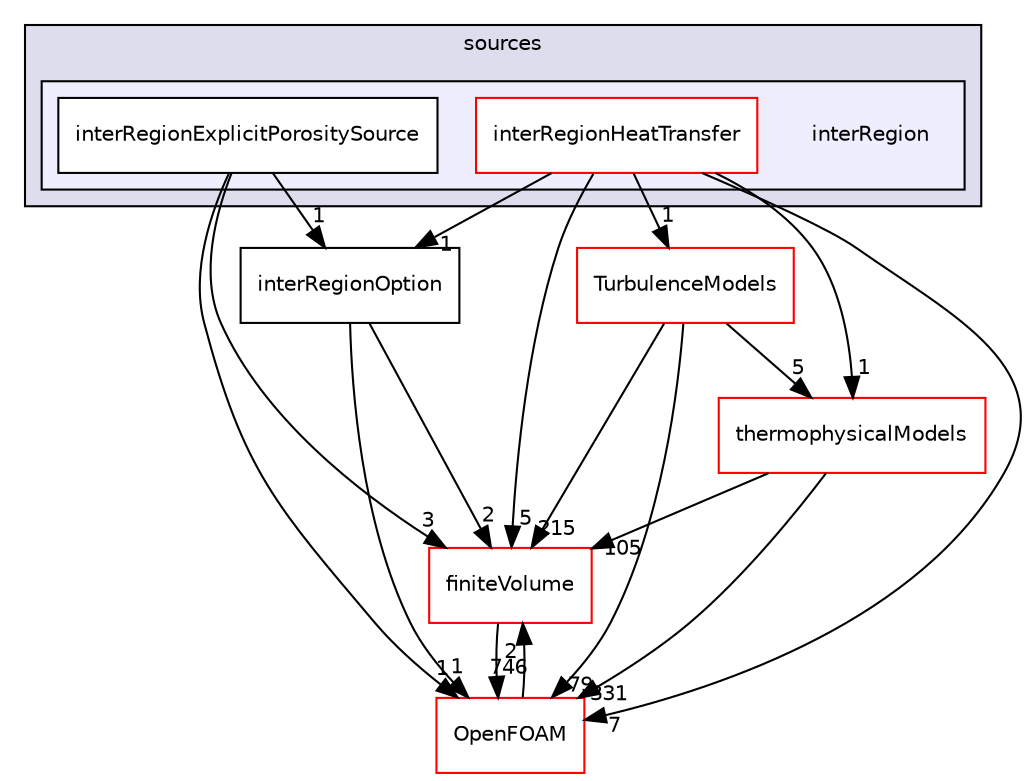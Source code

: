 digraph "src/fvOptions/sources/interRegion" {
  bgcolor=transparent;
  compound=true
  node [ fontsize="10", fontname="Helvetica"];
  edge [ labelfontsize="10", labelfontname="Helvetica"];
  subgraph clusterdir_ab5426228c8fb14cfc52c0ebfb464378 {
    graph [ bgcolor="#ddddee", pencolor="black", label="sources" fontname="Helvetica", fontsize="10", URL="dir_ab5426228c8fb14cfc52c0ebfb464378.html"]
  subgraph clusterdir_ed2831c0dbe49df810debb73cd18fb6c {
    graph [ bgcolor="#eeeeff", pencolor="black", label="" URL="dir_ed2831c0dbe49df810debb73cd18fb6c.html"];
    dir_ed2831c0dbe49df810debb73cd18fb6c [shape=plaintext label="interRegion"];
    dir_5832f6612d418b9896f1441da0fbce16 [shape=box label="interRegionExplicitPorositySource" color="black" fillcolor="white" style="filled" URL="dir_5832f6612d418b9896f1441da0fbce16.html"];
    dir_8c328afdfc5b8d48f5b4349289c6a376 [shape=box label="interRegionHeatTransfer" color="red" fillcolor="white" style="filled" URL="dir_8c328afdfc5b8d48f5b4349289c6a376.html"];
  }
  }
  dir_9bd15774b555cf7259a6fa18f99fe99b [shape=box label="finiteVolume" color="red" URL="dir_9bd15774b555cf7259a6fa18f99fe99b.html"];
  dir_e004c8aef6ad3730b0be09e2a7704e0f [shape=box label="interRegionOption" URL="dir_e004c8aef6ad3730b0be09e2a7704e0f.html"];
  dir_1eda626aeac0f0ad2848c36acaa5d501 [shape=box label="TurbulenceModels" color="red" URL="dir_1eda626aeac0f0ad2848c36acaa5d501.html"];
  dir_2778d089ec5c4f66810b11f753867003 [shape=box label="thermophysicalModels" color="red" URL="dir_2778d089ec5c4f66810b11f753867003.html"];
  dir_c5473ff19b20e6ec4dfe5c310b3778a8 [shape=box label="OpenFOAM" color="red" URL="dir_c5473ff19b20e6ec4dfe5c310b3778a8.html"];
  dir_9bd15774b555cf7259a6fa18f99fe99b->dir_c5473ff19b20e6ec4dfe5c310b3778a8 [headlabel="746", labeldistance=1.5 headhref="dir_000896_001896.html"];
  dir_8c328afdfc5b8d48f5b4349289c6a376->dir_9bd15774b555cf7259a6fa18f99fe99b [headlabel="5", labeldistance=1.5 headhref="dir_001353_000896.html"];
  dir_8c328afdfc5b8d48f5b4349289c6a376->dir_e004c8aef6ad3730b0be09e2a7704e0f [headlabel="1", labeldistance=1.5 headhref="dir_001353_001325.html"];
  dir_8c328afdfc5b8d48f5b4349289c6a376->dir_1eda626aeac0f0ad2848c36acaa5d501 [headlabel="1", labeldistance=1.5 headhref="dir_001353_000753.html"];
  dir_8c328afdfc5b8d48f5b4349289c6a376->dir_2778d089ec5c4f66810b11f753867003 [headlabel="1", labeldistance=1.5 headhref="dir_001353_001238.html"];
  dir_8c328afdfc5b8d48f5b4349289c6a376->dir_c5473ff19b20e6ec4dfe5c310b3778a8 [headlabel="7", labeldistance=1.5 headhref="dir_001353_001896.html"];
  dir_e004c8aef6ad3730b0be09e2a7704e0f->dir_9bd15774b555cf7259a6fa18f99fe99b [headlabel="2", labeldistance=1.5 headhref="dir_001325_000896.html"];
  dir_e004c8aef6ad3730b0be09e2a7704e0f->dir_c5473ff19b20e6ec4dfe5c310b3778a8 [headlabel="1", labeldistance=1.5 headhref="dir_001325_001896.html"];
  dir_5832f6612d418b9896f1441da0fbce16->dir_9bd15774b555cf7259a6fa18f99fe99b [headlabel="3", labeldistance=1.5 headhref="dir_001352_000896.html"];
  dir_5832f6612d418b9896f1441da0fbce16->dir_e004c8aef6ad3730b0be09e2a7704e0f [headlabel="1", labeldistance=1.5 headhref="dir_001352_001325.html"];
  dir_5832f6612d418b9896f1441da0fbce16->dir_c5473ff19b20e6ec4dfe5c310b3778a8 [headlabel="1", labeldistance=1.5 headhref="dir_001352_001896.html"];
  dir_1eda626aeac0f0ad2848c36acaa5d501->dir_9bd15774b555cf7259a6fa18f99fe99b [headlabel="215", labeldistance=1.5 headhref="dir_000753_000896.html"];
  dir_1eda626aeac0f0ad2848c36acaa5d501->dir_2778d089ec5c4f66810b11f753867003 [headlabel="5", labeldistance=1.5 headhref="dir_000753_001238.html"];
  dir_1eda626aeac0f0ad2848c36acaa5d501->dir_c5473ff19b20e6ec4dfe5c310b3778a8 [headlabel="79", labeldistance=1.5 headhref="dir_000753_001896.html"];
  dir_2778d089ec5c4f66810b11f753867003->dir_9bd15774b555cf7259a6fa18f99fe99b [headlabel="105", labeldistance=1.5 headhref="dir_001238_000896.html"];
  dir_2778d089ec5c4f66810b11f753867003->dir_c5473ff19b20e6ec4dfe5c310b3778a8 [headlabel="331", labeldistance=1.5 headhref="dir_001238_001896.html"];
  dir_c5473ff19b20e6ec4dfe5c310b3778a8->dir_9bd15774b555cf7259a6fa18f99fe99b [headlabel="2", labeldistance=1.5 headhref="dir_001896_000896.html"];
}
